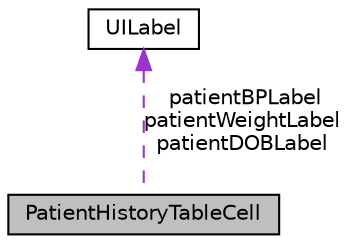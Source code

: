 digraph G
{
  edge [fontname="Helvetica",fontsize="10",labelfontname="Helvetica",labelfontsize="10"];
  node [fontname="Helvetica",fontsize="10",shape=record];
  Node1 [label="PatientHistoryTableCell",height=0.2,width=0.4,color="black", fillcolor="grey75", style="filled" fontcolor="black"];
  Node2 -> Node1 [dir="back",color="darkorchid3",fontsize="10",style="dashed",label=" patientBPLabel\npatientWeightLabel\npatientDOBLabel" ,fontname="Helvetica"];
  Node2 [label="UILabel",height=0.2,width=0.4,color="black", fillcolor="white", style="filled",URL="$class_u_i_label.html"];
}
